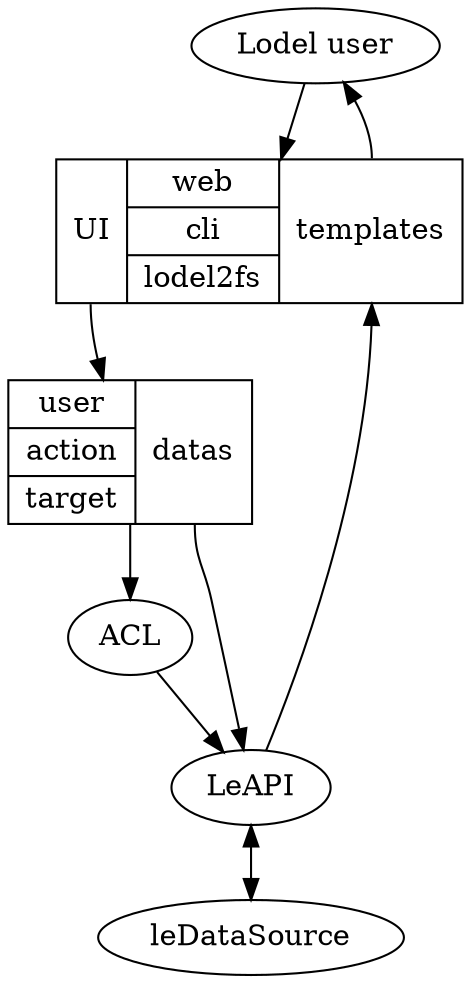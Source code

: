 digraph Lodel2_architecture {
	
	user [label="Lodel user"]
	ui [label="<ui> UI|{web|cli|lodel2fs}|<tpl> templates", shape=record]

	action [label="{user|action|target}|<datas> datas}", shape=record]
	ACL
	leapi [label="LeAPI"]

	user -> ui
	ui:tpl -> user
	ui:ui -> action
	action -> ACL
	ACL -> leapi
	action:datas -> leapi
	leapi -> ui:tpl
	leapi -> leDataSource [dir=both]

}
